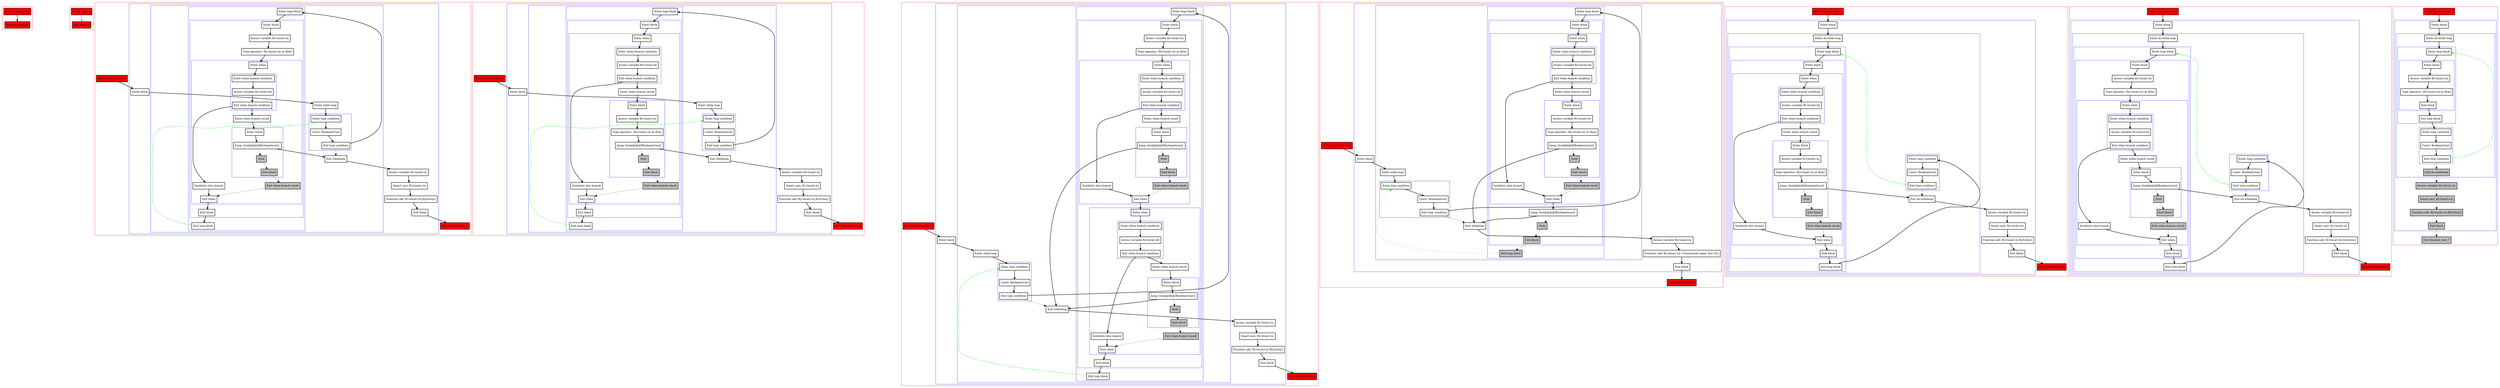 digraph endlessLoops_kt {
    graph [nodesep=3]
    node [shape=box penwidth=2]
    edge [penwidth=2]

    subgraph cluster_0 {
        color=red
        0 [label="Enter function foo" style="filled" fillcolor=red];
        1 [label="Exit function foo" style="filled" fillcolor=red];
    }
    0 -> {1};

    subgraph cluster_1 {
        color=red
        2 [label="Enter class A" style="filled" fillcolor=red];
        3 [label="Exit class A" style="filled" fillcolor=red];
    }
    2 -> {3} [color=green];

    subgraph cluster_2 {
        color=red
        4 [label="Enter function test_1" style="filled" fillcolor=red];
        subgraph cluster_3 {
            color=blue
            5 [label="Enter block"];
            subgraph cluster_4 {
                color=blue
                6 [label="Enter while loop"];
                subgraph cluster_5 {
                    color=blue
                    7 [label="Enter loop condition"];
                    8 [label="Const: Boolean(true)"];
                    9 [label="Exit loop condition"];
                }
                subgraph cluster_6 {
                    color=blue
                    10 [label="Enter loop block"];
                    subgraph cluster_7 {
                        color=blue
                        11 [label="Enter block"];
                        12 [label="Access variable R|<local>/x|"];
                        13 [label="Type operator: (R|<local>/x| as R|A|)"];
                        subgraph cluster_8 {
                            color=blue
                            14 [label="Enter when"];
                            subgraph cluster_9 {
                                color=blue
                                15 [label="Enter when branch condition "];
                                16 [label="Access variable R|<local>/b|"];
                                17 [label="Exit when branch condition"];
                            }
                            18 [label="Synthetic else branch"];
                            19 [label="Enter when branch result"];
                            subgraph cluster_10 {
                                color=blue
                                20 [label="Enter block"];
                                21 [label="Jump: break@@@[Boolean(true)] "];
                                22 [label="Stub" style="filled" fillcolor=gray];
                                23 [label="Exit block" style="filled" fillcolor=gray];
                            }
                            24 [label="Exit when branch result" style="filled" fillcolor=gray];
                            25 [label="Exit when"];
                        }
                        26 [label="Exit block"];
                    }
                    27 [label="Exit loop block"];
                }
                28 [label="Exit whileloop"];
            }
            29 [label="Access variable R|<local>/x|"];
            30 [label="Smart cast: R|<local>/x|"];
            31 [label="Function call: R|<local>/x|.R|/A.foo|()"];
            32 [label="Exit block"];
        }
        33 [label="Exit function test_1" style="filled" fillcolor=red];
    }
    4 -> {5};
    5 -> {6};
    6 -> {7};
    7 -> {8};
    8 -> {9};
    9 -> {10};
    9 -> {28} [style=dotted];
    10 -> {11};
    11 -> {12};
    12 -> {13};
    13 -> {14};
    14 -> {15};
    15 -> {16};
    16 -> {17};
    17 -> {19 18};
    18 -> {25};
    19 -> {20};
    20 -> {21};
    21 -> {28};
    21 -> {22} [style=dotted];
    22 -> {23} [style=dotted];
    23 -> {24} [style=dotted];
    24 -> {25} [style=dotted];
    25 -> {26};
    26 -> {27};
    27 -> {7} [color=green style=dashed];
    28 -> {29};
    29 -> {30};
    30 -> {31};
    31 -> {32};
    32 -> {33};

    subgraph cluster_11 {
        color=red
        34 [label="Enter function test_2" style="filled" fillcolor=red];
        subgraph cluster_12 {
            color=blue
            35 [label="Enter block"];
            subgraph cluster_13 {
                color=blue
                36 [label="Enter while loop"];
                subgraph cluster_14 {
                    color=blue
                    37 [label="Enter loop condition"];
                    38 [label="Const: Boolean(true)"];
                    39 [label="Exit loop condition"];
                }
                subgraph cluster_15 {
                    color=blue
                    40 [label="Enter loop block"];
                    subgraph cluster_16 {
                        color=blue
                        41 [label="Enter block"];
                        subgraph cluster_17 {
                            color=blue
                            42 [label="Enter when"];
                            subgraph cluster_18 {
                                color=blue
                                43 [label="Enter when branch condition "];
                                44 [label="Access variable R|<local>/b|"];
                                45 [label="Exit when branch condition"];
                            }
                            46 [label="Synthetic else branch"];
                            47 [label="Enter when branch result"];
                            subgraph cluster_19 {
                                color=blue
                                48 [label="Enter block"];
                                49 [label="Access variable R|<local>/x|"];
                                50 [label="Type operator: (R|<local>/x| as R|A|)"];
                                51 [label="Jump: break@@@[Boolean(true)] "];
                                52 [label="Stub" style="filled" fillcolor=gray];
                                53 [label="Exit block" style="filled" fillcolor=gray];
                            }
                            54 [label="Exit when branch result" style="filled" fillcolor=gray];
                            55 [label="Exit when"];
                        }
                        56 [label="Exit block"];
                    }
                    57 [label="Exit loop block"];
                }
                58 [label="Exit whileloop"];
            }
            59 [label="Access variable R|<local>/x|"];
            60 [label="Smart cast: R|<local>/x|"];
            61 [label="Function call: R|<local>/x|.R|/A.foo|()"];
            62 [label="Exit block"];
        }
        63 [label="Exit function test_2" style="filled" fillcolor=red];
    }
    34 -> {35};
    35 -> {36};
    36 -> {37};
    37 -> {38};
    38 -> {39};
    39 -> {40};
    39 -> {58} [style=dotted];
    40 -> {41};
    41 -> {42};
    42 -> {43};
    43 -> {44};
    44 -> {45};
    45 -> {47 46};
    46 -> {55};
    47 -> {48};
    48 -> {49};
    49 -> {50};
    50 -> {51};
    51 -> {58};
    51 -> {52} [style=dotted];
    52 -> {53} [style=dotted];
    53 -> {54} [style=dotted];
    54 -> {55} [style=dotted];
    55 -> {56};
    56 -> {57};
    57 -> {37} [color=green style=dashed];
    58 -> {59};
    59 -> {60};
    60 -> {61};
    61 -> {62};
    62 -> {63};

    subgraph cluster_20 {
        color=red
        64 [label="Enter function test_3" style="filled" fillcolor=red];
        subgraph cluster_21 {
            color=blue
            65 [label="Enter block"];
            subgraph cluster_22 {
                color=blue
                66 [label="Enter while loop"];
                subgraph cluster_23 {
                    color=blue
                    67 [label="Enter loop condition"];
                    68 [label="Const: Boolean(true)"];
                    69 [label="Exit loop condition"];
                }
                subgraph cluster_24 {
                    color=blue
                    70 [label="Enter loop block"];
                    subgraph cluster_25 {
                        color=blue
                        71 [label="Enter block"];
                        72 [label="Access variable R|<local>/x|"];
                        73 [label="Type operator: (R|<local>/x| as R|A|)"];
                        subgraph cluster_26 {
                            color=blue
                            74 [label="Enter when"];
                            subgraph cluster_27 {
                                color=blue
                                75 [label="Enter when branch condition "];
                                76 [label="Access variable R|<local>/b|"];
                                77 [label="Exit when branch condition"];
                            }
                            78 [label="Synthetic else branch"];
                            79 [label="Enter when branch result"];
                            subgraph cluster_28 {
                                color=blue
                                80 [label="Enter block"];
                                81 [label="Jump: break@@@[Boolean(true)] "];
                                82 [label="Stub" style="filled" fillcolor=gray];
                                83 [label="Exit block" style="filled" fillcolor=gray];
                            }
                            84 [label="Exit when branch result" style="filled" fillcolor=gray];
                            85 [label="Exit when"];
                        }
                        subgraph cluster_29 {
                            color=blue
                            86 [label="Enter when"];
                            subgraph cluster_30 {
                                color=blue
                                87 [label="Enter when branch condition "];
                                88 [label="Access variable R|<local>/b|"];
                                89 [label="Exit when branch condition"];
                            }
                            90 [label="Synthetic else branch"];
                            91 [label="Enter when branch result"];
                            subgraph cluster_31 {
                                color=blue
                                92 [label="Enter block"];
                                93 [label="Jump: break@@@[Boolean(true)] "];
                                94 [label="Stub" style="filled" fillcolor=gray];
                                95 [label="Exit block" style="filled" fillcolor=gray];
                            }
                            96 [label="Exit when branch result" style="filled" fillcolor=gray];
                            97 [label="Exit when"];
                        }
                        98 [label="Exit block"];
                    }
                    99 [label="Exit loop block"];
                }
                100 [label="Exit whileloop"];
            }
            101 [label="Access variable R|<local>/x|"];
            102 [label="Smart cast: R|<local>/x|"];
            103 [label="Function call: R|<local>/x|.R|/A.foo|()"];
            104 [label="Exit block"];
        }
        105 [label="Exit function test_3" style="filled" fillcolor=red];
    }
    64 -> {65};
    65 -> {66};
    66 -> {67};
    67 -> {68};
    68 -> {69};
    69 -> {70};
    69 -> {100} [style=dotted];
    70 -> {71};
    71 -> {72};
    72 -> {73};
    73 -> {74};
    74 -> {75};
    75 -> {76};
    76 -> {77};
    77 -> {79 78};
    78 -> {85};
    79 -> {80};
    80 -> {81};
    81 -> {100};
    81 -> {82} [style=dotted];
    82 -> {83} [style=dotted];
    83 -> {84} [style=dotted];
    84 -> {85} [style=dotted];
    85 -> {86};
    86 -> {87};
    87 -> {88};
    88 -> {89};
    89 -> {91 90};
    90 -> {97};
    91 -> {92};
    92 -> {93};
    93 -> {100};
    93 -> {94} [style=dotted];
    94 -> {95} [style=dotted];
    95 -> {96} [style=dotted];
    96 -> {97} [style=dotted];
    97 -> {98};
    98 -> {99};
    99 -> {67} [color=green style=dashed];
    100 -> {101};
    101 -> {102};
    102 -> {103};
    103 -> {104};
    104 -> {105};

    subgraph cluster_32 {
        color=red
        106 [label="Enter function test_4" style="filled" fillcolor=red];
        subgraph cluster_33 {
            color=blue
            107 [label="Enter block"];
            subgraph cluster_34 {
                color=blue
                108 [label="Enter while loop"];
                subgraph cluster_35 {
                    color=blue
                    109 [label="Enter loop condition"];
                    110 [label="Const: Boolean(true)"];
                    111 [label="Exit loop condition"];
                }
                subgraph cluster_36 {
                    color=blue
                    112 [label="Enter loop block"];
                    subgraph cluster_37 {
                        color=blue
                        113 [label="Enter block"];
                        subgraph cluster_38 {
                            color=blue
                            114 [label="Enter when"];
                            subgraph cluster_39 {
                                color=blue
                                115 [label="Enter when branch condition "];
                                116 [label="Access variable R|<local>/b|"];
                                117 [label="Exit when branch condition"];
                            }
                            118 [label="Synthetic else branch"];
                            119 [label="Enter when branch result"];
                            subgraph cluster_40 {
                                color=blue
                                120 [label="Enter block"];
                                121 [label="Access variable R|<local>/x|"];
                                122 [label="Type operator: (R|<local>/x| as R|A|)"];
                                123 [label="Jump: break@@@[Boolean(true)] "];
                                124 [label="Stub" style="filled" fillcolor=gray];
                                125 [label="Exit block" style="filled" fillcolor=gray];
                            }
                            126 [label="Exit when branch result" style="filled" fillcolor=gray];
                            127 [label="Exit when"];
                        }
                        128 [label="Jump: break@@@[Boolean(true)] "];
                        129 [label="Stub" style="filled" fillcolor=gray];
                        130 [label="Exit block" style="filled" fillcolor=gray];
                    }
                    131 [label="Exit loop block" style="filled" fillcolor=gray];
                }
                132 [label="Exit whileloop"];
            }
            133 [label="Access variable R|<local>/x|"];
            134 [label="Function call: R|<local>/x|.<Unresolved name: foo>#()"];
            135 [label="Exit block"];
        }
        136 [label="Exit function test_4" style="filled" fillcolor=red];
    }
    106 -> {107};
    107 -> {108};
    108 -> {109};
    109 -> {110};
    110 -> {111};
    111 -> {112};
    111 -> {132} [style=dotted];
    112 -> {113};
    113 -> {114};
    114 -> {115};
    115 -> {116};
    116 -> {117};
    117 -> {119 118};
    118 -> {127};
    119 -> {120};
    120 -> {121};
    121 -> {122};
    122 -> {123};
    123 -> {132};
    123 -> {124} [style=dotted];
    124 -> {125} [style=dotted];
    125 -> {126} [style=dotted];
    126 -> {127} [style=dotted];
    127 -> {128};
    128 -> {132};
    128 -> {129} [style=dotted];
    129 -> {130} [style=dotted];
    130 -> {131} [style=dotted];
    131 -> {109} [color=green style=dotted];
    132 -> {133};
    133 -> {134};
    134 -> {135};
    135 -> {136};

    subgraph cluster_41 {
        color=red
        137 [label="Enter function test_5" style="filled" fillcolor=red];
        subgraph cluster_42 {
            color=blue
            138 [label="Enter block"];
            subgraph cluster_43 {
                color=blue
                139 [label="Enter do-while loop"];
                subgraph cluster_44 {
                    color=blue
                    140 [label="Enter loop block"];
                    subgraph cluster_45 {
                        color=blue
                        141 [label="Enter block"];
                        subgraph cluster_46 {
                            color=blue
                            142 [label="Enter when"];
                            subgraph cluster_47 {
                                color=blue
                                143 [label="Enter when branch condition "];
                                144 [label="Access variable R|<local>/b|"];
                                145 [label="Exit when branch condition"];
                            }
                            146 [label="Synthetic else branch"];
                            147 [label="Enter when branch result"];
                            subgraph cluster_48 {
                                color=blue
                                148 [label="Enter block"];
                                149 [label="Access variable R|<local>/x|"];
                                150 [label="Type operator: (R|<local>/x| as R|A|)"];
                                151 [label="Jump: break@@@[Boolean(true)] "];
                                152 [label="Stub" style="filled" fillcolor=gray];
                                153 [label="Exit block" style="filled" fillcolor=gray];
                            }
                            154 [label="Exit when branch result" style="filled" fillcolor=gray];
                            155 [label="Exit when"];
                        }
                        156 [label="Exit block"];
                    }
                    157 [label="Exit loop block"];
                }
                subgraph cluster_49 {
                    color=blue
                    158 [label="Enter loop condition"];
                    159 [label="Const: Boolean(true)"];
                    160 [label="Exit loop condition"];
                }
                161 [label="Exit do-whileloop"];
            }
            162 [label="Access variable R|<local>/x|"];
            163 [label="Smart cast: R|<local>/x|"];
            164 [label="Function call: R|<local>/x|.R|/A.foo|()"];
            165 [label="Exit block"];
        }
        166 [label="Exit function test_5" style="filled" fillcolor=red];
    }
    137 -> {138};
    138 -> {139};
    139 -> {140};
    140 -> {141};
    141 -> {142};
    142 -> {143};
    143 -> {144};
    144 -> {145};
    145 -> {147 146};
    146 -> {155};
    147 -> {148};
    148 -> {149};
    149 -> {150};
    150 -> {151};
    151 -> {161};
    151 -> {152} [style=dotted];
    152 -> {153} [style=dotted];
    153 -> {154} [style=dotted];
    154 -> {155} [style=dotted];
    155 -> {156};
    156 -> {157};
    157 -> {158};
    158 -> {159};
    159 -> {160};
    160 -> {161} [style=dotted];
    160 -> {140} [color=green style=dashed];
    161 -> {162};
    162 -> {163};
    163 -> {164};
    164 -> {165};
    165 -> {166};

    subgraph cluster_50 {
        color=red
        167 [label="Enter function test_6" style="filled" fillcolor=red];
        subgraph cluster_51 {
            color=blue
            168 [label="Enter block"];
            subgraph cluster_52 {
                color=blue
                169 [label="Enter do-while loop"];
                subgraph cluster_53 {
                    color=blue
                    170 [label="Enter loop block"];
                    subgraph cluster_54 {
                        color=blue
                        171 [label="Enter block"];
                        172 [label="Access variable R|<local>/x|"];
                        173 [label="Type operator: (R|<local>/x| as R|A|)"];
                        subgraph cluster_55 {
                            color=blue
                            174 [label="Enter when"];
                            subgraph cluster_56 {
                                color=blue
                                175 [label="Enter when branch condition "];
                                176 [label="Access variable R|<local>/b|"];
                                177 [label="Exit when branch condition"];
                            }
                            178 [label="Synthetic else branch"];
                            179 [label="Enter when branch result"];
                            subgraph cluster_57 {
                                color=blue
                                180 [label="Enter block"];
                                181 [label="Jump: break@@@[Boolean(true)] "];
                                182 [label="Stub" style="filled" fillcolor=gray];
                                183 [label="Exit block" style="filled" fillcolor=gray];
                            }
                            184 [label="Exit when branch result" style="filled" fillcolor=gray];
                            185 [label="Exit when"];
                        }
                        186 [label="Exit block"];
                    }
                    187 [label="Exit loop block"];
                }
                subgraph cluster_58 {
                    color=blue
                    188 [label="Enter loop condition"];
                    189 [label="Const: Boolean(true)"];
                    190 [label="Exit loop condition"];
                }
                191 [label="Exit do-whileloop"];
            }
            192 [label="Access variable R|<local>/x|"];
            193 [label="Smart cast: R|<local>/x|"];
            194 [label="Function call: R|<local>/x|.R|/A.foo|()"];
            195 [label="Exit block"];
        }
        196 [label="Exit function test_6" style="filled" fillcolor=red];
    }
    167 -> {168};
    168 -> {169};
    169 -> {170};
    170 -> {171};
    171 -> {172};
    172 -> {173};
    173 -> {174};
    174 -> {175};
    175 -> {176};
    176 -> {177};
    177 -> {179 178};
    178 -> {185};
    179 -> {180};
    180 -> {181};
    181 -> {191};
    181 -> {182} [style=dotted];
    182 -> {183} [style=dotted];
    183 -> {184} [style=dotted];
    184 -> {185} [style=dotted];
    185 -> {186};
    186 -> {187};
    187 -> {188};
    188 -> {189};
    189 -> {190};
    190 -> {191} [style=dotted];
    190 -> {170} [color=green style=dashed];
    191 -> {192};
    192 -> {193};
    193 -> {194};
    194 -> {195};
    195 -> {196};

    subgraph cluster_59 {
        color=red
        197 [label="Enter function test_7" style="filled" fillcolor=red];
        subgraph cluster_60 {
            color=blue
            198 [label="Enter block"];
            subgraph cluster_61 {
                color=blue
                199 [label="Enter do-while loop"];
                subgraph cluster_62 {
                    color=blue
                    200 [label="Enter loop block"];
                    subgraph cluster_63 {
                        color=blue
                        201 [label="Enter block"];
                        202 [label="Access variable R|<local>/x|"];
                        203 [label="Type operator: (R|<local>/x| as R|A|)"];
                        204 [label="Exit block"];
                    }
                    205 [label="Exit loop block"];
                }
                subgraph cluster_64 {
                    color=blue
                    206 [label="Enter loop condition"];
                    207 [label="Const: Boolean(true)"];
                    208 [label="Exit loop condition"];
                }
                209 [label="Exit do-whileloop" style="filled" fillcolor=gray];
            }
            210 [label="Access variable R|<local>/x|" style="filled" fillcolor=gray];
            211 [label="Smart cast: R|<local>/x|" style="filled" fillcolor=gray];
            212 [label="Function call: R|<local>/x|.R|/A.foo|()" style="filled" fillcolor=gray];
            213 [label="Exit block" style="filled" fillcolor=gray];
        }
        214 [label="Exit function test_7" style="filled" fillcolor=red style="filled" fillcolor=gray];
    }
    197 -> {198};
    198 -> {199};
    199 -> {200};
    200 -> {201};
    201 -> {202};
    202 -> {203};
    203 -> {204};
    204 -> {205};
    205 -> {206};
    206 -> {207};
    207 -> {208};
    208 -> {209} [style=dotted];
    208 -> {200} [color=green style=dashed];
    209 -> {210} [style=dotted];
    210 -> {211} [style=dotted];
    211 -> {212} [style=dotted];
    212 -> {213} [style=dotted];
    213 -> {214} [style=dotted];

}

